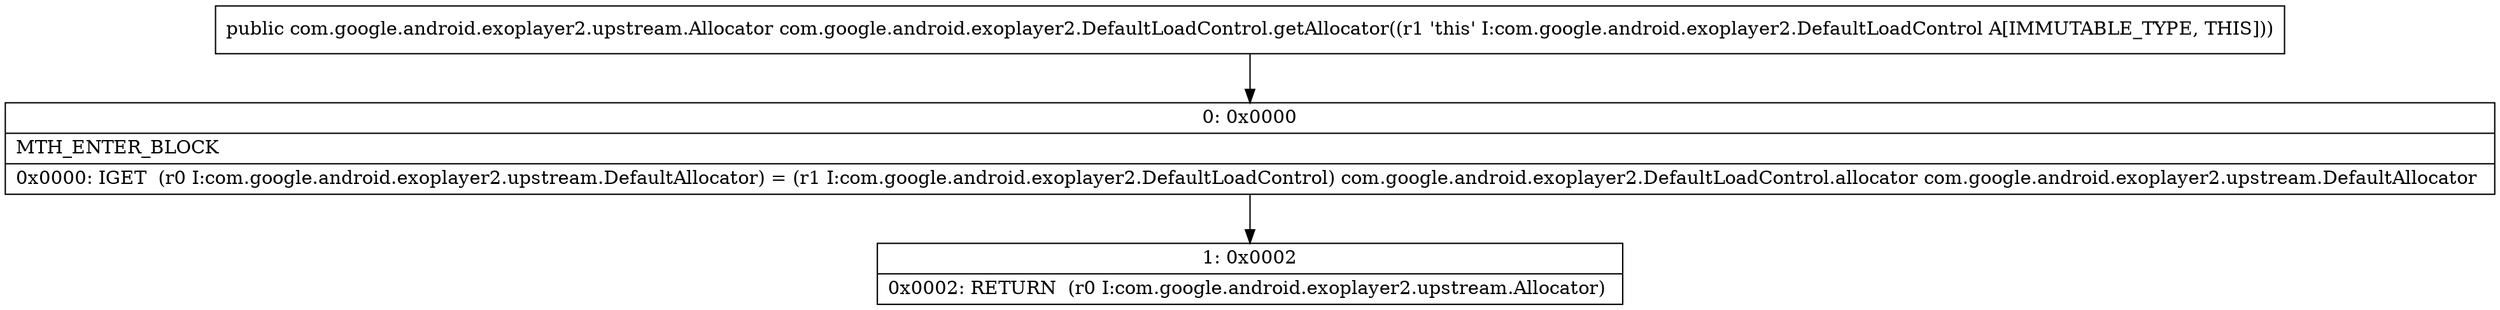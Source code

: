 digraph "CFG forcom.google.android.exoplayer2.DefaultLoadControl.getAllocator()Lcom\/google\/android\/exoplayer2\/upstream\/Allocator;" {
Node_0 [shape=record,label="{0\:\ 0x0000|MTH_ENTER_BLOCK\l|0x0000: IGET  (r0 I:com.google.android.exoplayer2.upstream.DefaultAllocator) = (r1 I:com.google.android.exoplayer2.DefaultLoadControl) com.google.android.exoplayer2.DefaultLoadControl.allocator com.google.android.exoplayer2.upstream.DefaultAllocator \l}"];
Node_1 [shape=record,label="{1\:\ 0x0002|0x0002: RETURN  (r0 I:com.google.android.exoplayer2.upstream.Allocator) \l}"];
MethodNode[shape=record,label="{public com.google.android.exoplayer2.upstream.Allocator com.google.android.exoplayer2.DefaultLoadControl.getAllocator((r1 'this' I:com.google.android.exoplayer2.DefaultLoadControl A[IMMUTABLE_TYPE, THIS])) }"];
MethodNode -> Node_0;
Node_0 -> Node_1;
}

